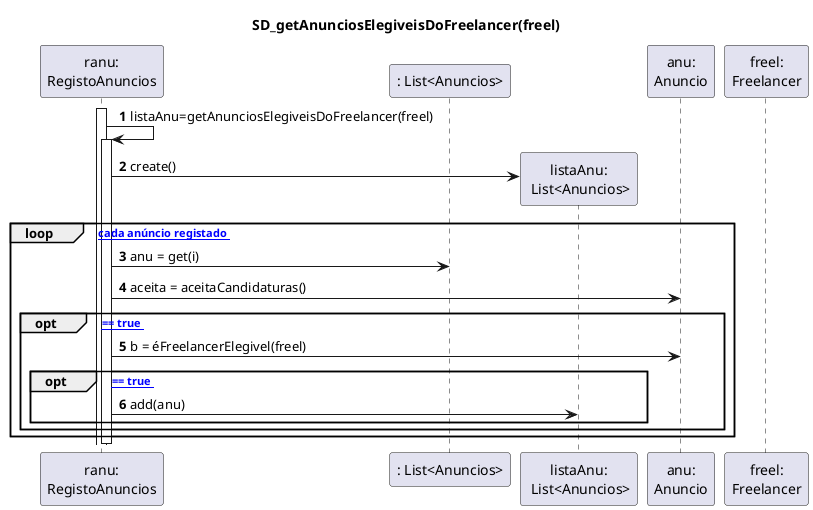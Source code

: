 @startuml
autonumber

title SD_getAnunciosElegiveisDoFreelancer(freel)

participant "ranu:\nRegistoAnuncios" as RANU
participant ": List<Anuncios>" as LA
participant "listaAnu:\n List<Anuncios>" as LSTAE
participant "anu:\nAnuncio" as ANUN
participant "freel:\nFreelancer" as FREEL

activate RANU
RANU -> RANU : listaAnu=getAnunciosElegiveisDoFreelancer(freel)
activate RANU
RANU -> LSTAE **:create()
loop [ Para cada anúncio registado ]
RANU -> LA : anu = get(i)

RANU -> ANUN: aceita = aceitaCandidaturas()
OPT [ aceita == true ]
RANU -> ANUN: b = éFreelancerElegivel(freel)
OPT [ b == true ]
RANU -> LSTAE : add(anu)
end OPT
end OPT
end loop

deactivate RANU
@enduml